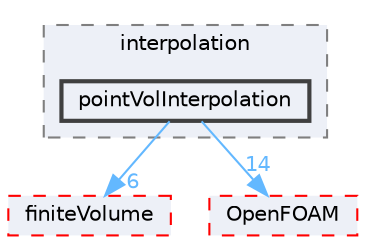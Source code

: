 digraph "src/optimisation/adjointOptimisation/adjoint/interpolation/pointVolInterpolation"
{
 // LATEX_PDF_SIZE
  bgcolor="transparent";
  edge [fontname=Helvetica,fontsize=10,labelfontname=Helvetica,labelfontsize=10];
  node [fontname=Helvetica,fontsize=10,shape=box,height=0.2,width=0.4];
  compound=true
  subgraph clusterdir_61ddb358d70af38fb50f12bddb113391 {
    graph [ bgcolor="#edf0f7", pencolor="grey50", label="interpolation", fontname=Helvetica,fontsize=10 style="filled,dashed", URL="dir_61ddb358d70af38fb50f12bddb113391.html",tooltip=""]
  dir_5406b1024684b9fd4a164746441f7a86 [label="pointVolInterpolation", fillcolor="#edf0f7", color="grey25", style="filled,bold", URL="dir_5406b1024684b9fd4a164746441f7a86.html",tooltip=""];
  }
  dir_9bd15774b555cf7259a6fa18f99fe99b [label="finiteVolume", fillcolor="#edf0f7", color="red", style="filled,dashed", URL="dir_9bd15774b555cf7259a6fa18f99fe99b.html",tooltip=""];
  dir_c5473ff19b20e6ec4dfe5c310b3778a8 [label="OpenFOAM", fillcolor="#edf0f7", color="red", style="filled,dashed", URL="dir_c5473ff19b20e6ec4dfe5c310b3778a8.html",tooltip=""];
  dir_5406b1024684b9fd4a164746441f7a86->dir_9bd15774b555cf7259a6fa18f99fe99b [headlabel="6", labeldistance=1.5 headhref="dir_002968_001387.html" href="dir_002968_001387.html" color="steelblue1" fontcolor="steelblue1"];
  dir_5406b1024684b9fd4a164746441f7a86->dir_c5473ff19b20e6ec4dfe5c310b3778a8 [headlabel="14", labeldistance=1.5 headhref="dir_002968_002695.html" href="dir_002968_002695.html" color="steelblue1" fontcolor="steelblue1"];
}
